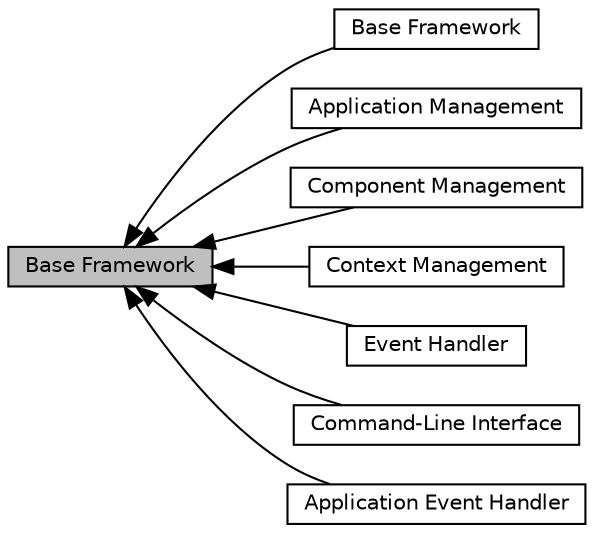 digraph "Base Framework"
{
  edge [fontname="Helvetica",fontsize="10",labelfontname="Helvetica",labelfontsize="10"];
  node [fontname="Helvetica",fontsize="10",shape=record];
  rankdir=LR;
  Node0 [label="Base Framework",height=0.2,width=0.4,color="black", fillcolor="grey75", style="filled", fontcolor="black"];
  Node7 [label="Base Framework",height=0.2,width=0.4,color="black", fillcolor="white", style="filled",URL="$group__base.html",tooltip="Function to execute the Barista NOS. "];
  Node3 [label="Application Management",height=0.2,width=0.4,color="black", fillcolor="white", style="filled",URL="$group__app__mgmt.html",tooltip="Functions to configure and manage applications. "];
  Node5 [label="Component Management",height=0.2,width=0.4,color="black", fillcolor="white", style="filled",URL="$group__compnt__mgmt.html",tooltip="Functions to configure and manage components. "];
  Node6 [label="Context Management",height=0.2,width=0.4,color="black", fillcolor="white", style="filled",URL="$group__context.html",tooltip="Function to maintain the context of the Barista NOS. "];
  Node2 [label="Event Handler",height=0.2,width=0.4,color="black", fillcolor="white", style="filled",URL="$group__events.html",tooltip="Functions to manage events for components. "];
  Node4 [label="Command-Line Interface",height=0.2,width=0.4,color="black", fillcolor="white", style="filled",URL="$group__cli.html",tooltip="Functions to manage CLI commands. "];
  Node1 [label="Application Event Handler",height=0.2,width=0.4,color="black", fillcolor="white", style="filled",URL="$group__app__events.html",tooltip="Functions to manage app events for applications. "];
  Node0->Node1 [shape=plaintext, dir="back", style="solid"];
  Node0->Node2 [shape=plaintext, dir="back", style="solid"];
  Node0->Node3 [shape=plaintext, dir="back", style="solid"];
  Node0->Node4 [shape=plaintext, dir="back", style="solid"];
  Node0->Node5 [shape=plaintext, dir="back", style="solid"];
  Node0->Node6 [shape=plaintext, dir="back", style="solid"];
  Node0->Node7 [shape=plaintext, dir="back", style="solid"];
}
